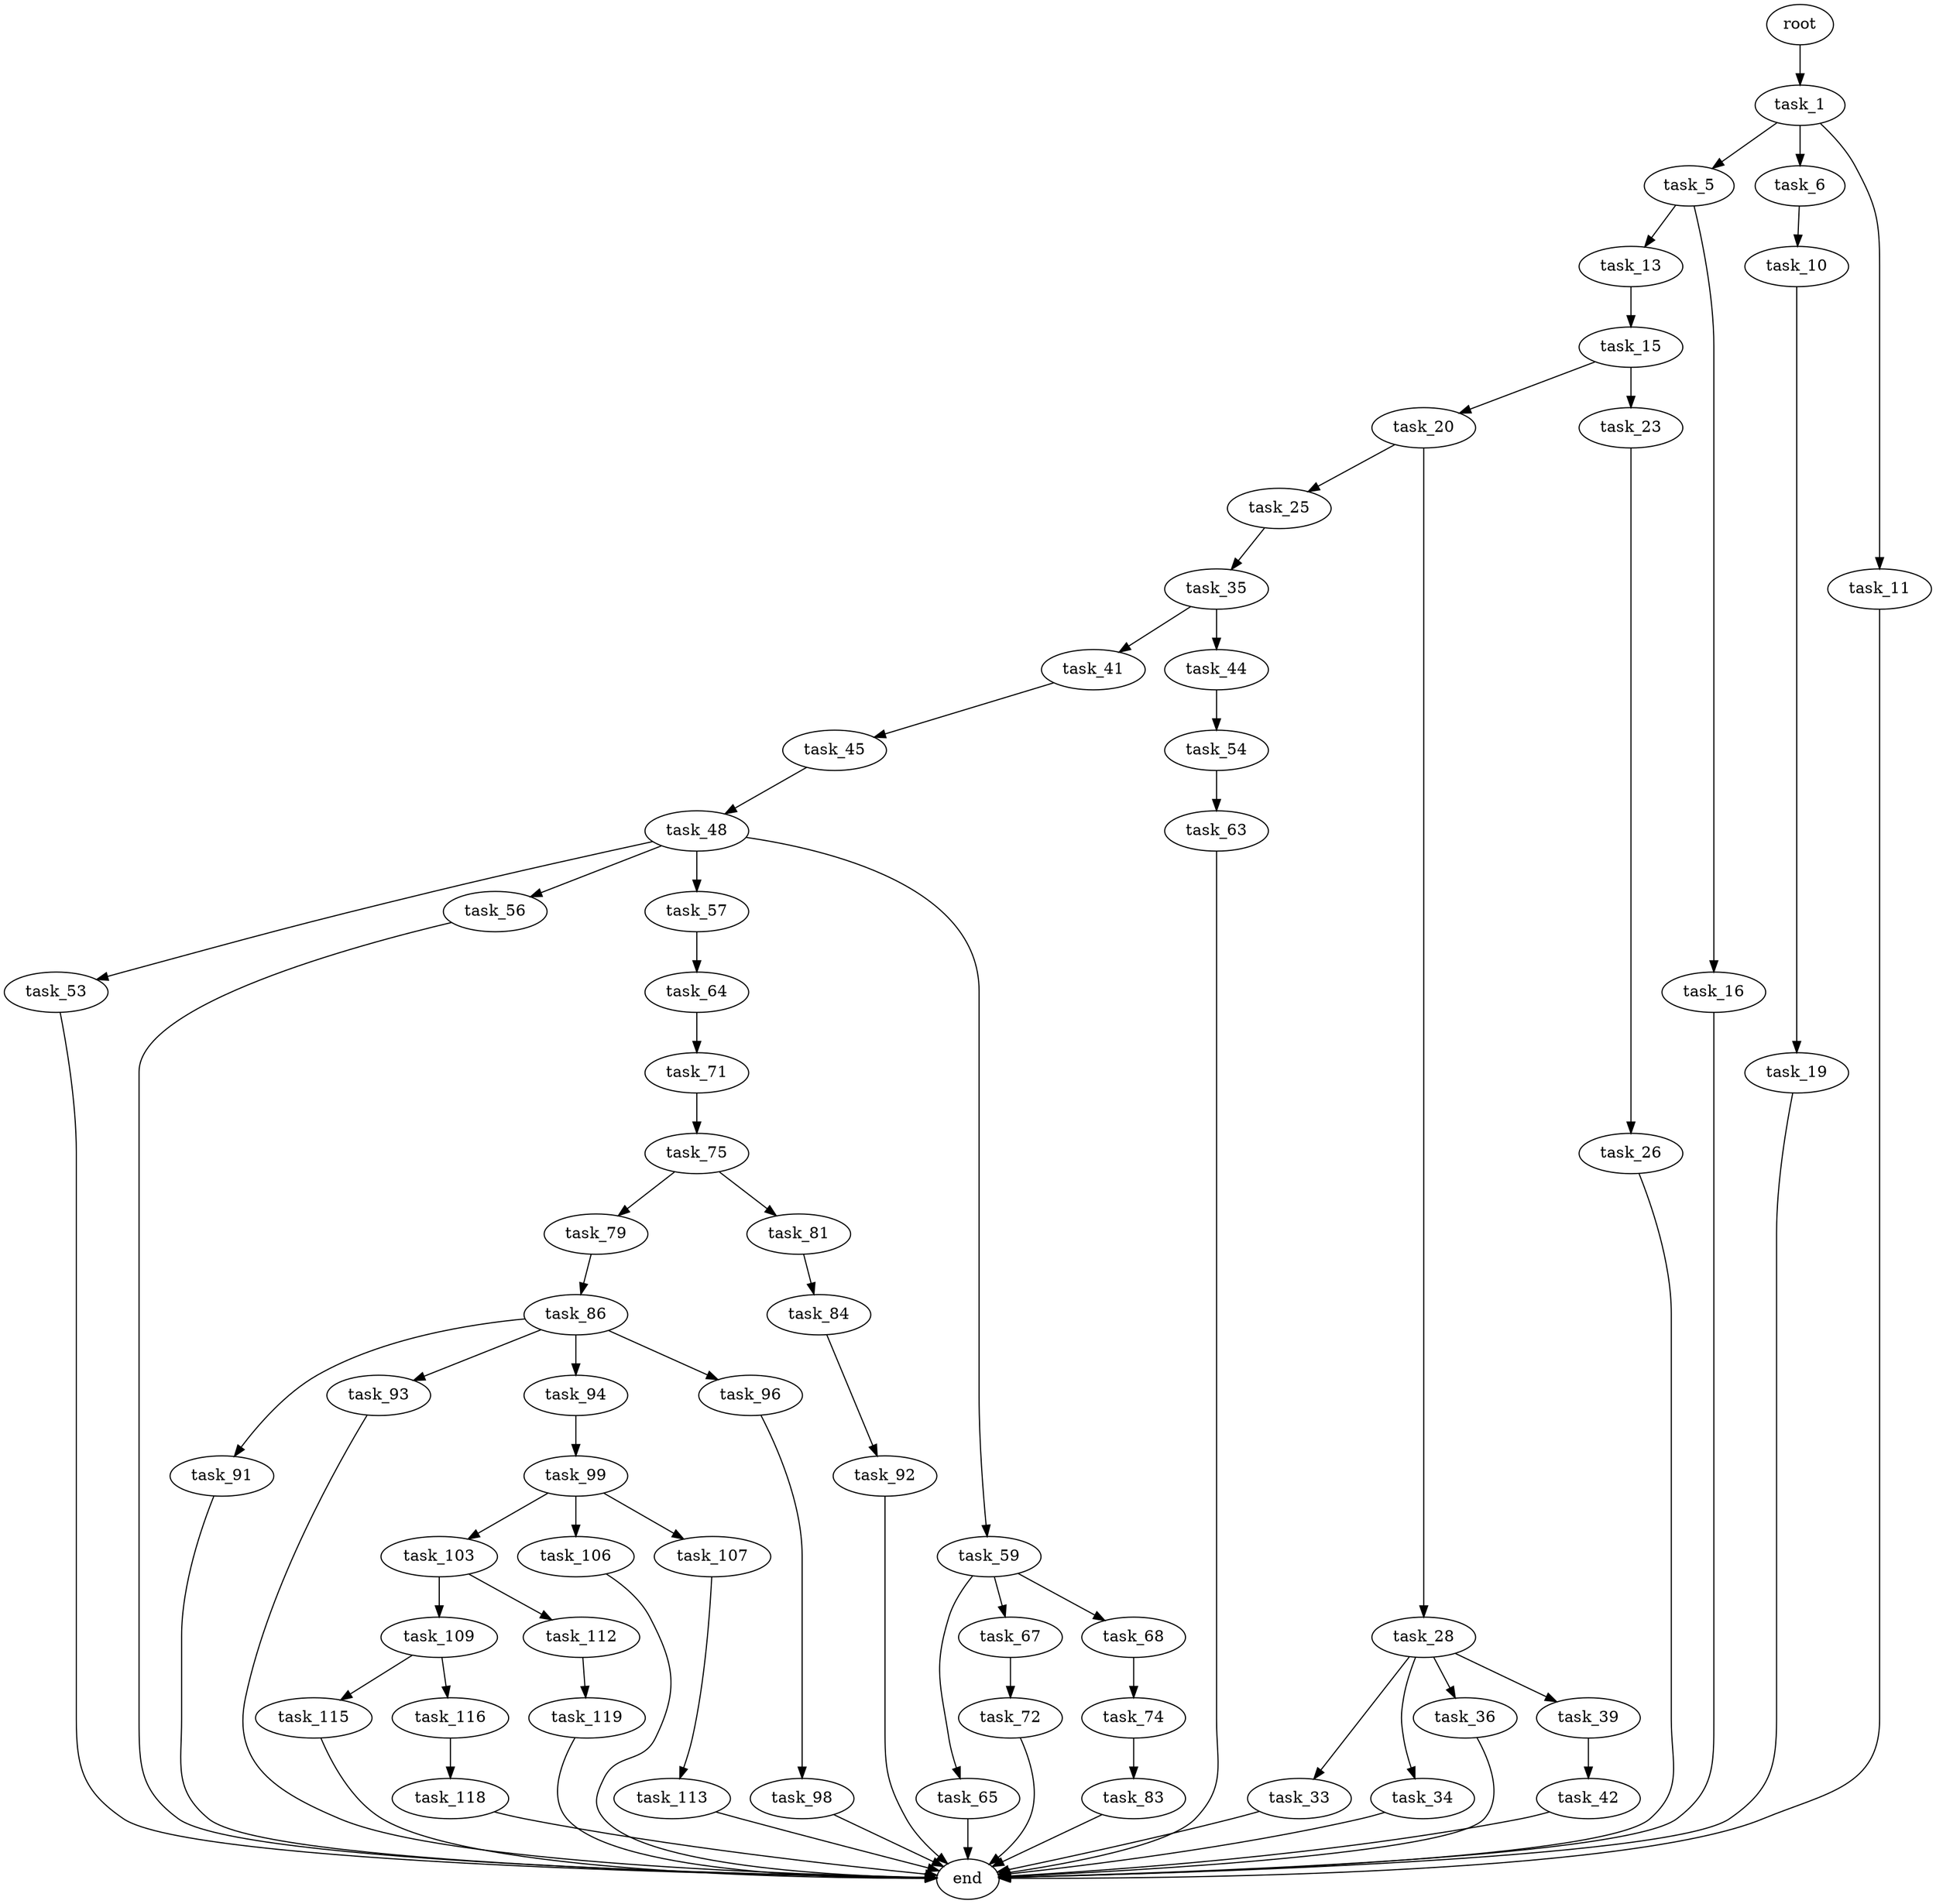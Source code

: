 digraph G {
  root [size="0.000000"];
  task_1 [size="482103191128.000000"];
  task_5 [size="8589934592.000000"];
  task_6 [size="822229050068.000000"];
  task_11 [size="368293445632.000000"];
  task_13 [size="37518408664.000000"];
  task_16 [size="202754712709.000000"];
  task_10 [size="231439402105.000000"];
  task_19 [size="46362881532.000000"];
  end [size="0.000000"];
  task_15 [size="282819126427.000000"];
  task_20 [size="134217728000.000000"];
  task_23 [size="702453236078.000000"];
  task_25 [size="15466944234.000000"];
  task_28 [size="8589934592.000000"];
  task_26 [size="4528522302.000000"];
  task_35 [size="134217728000.000000"];
  task_33 [size="510583599264.000000"];
  task_34 [size="773233648928.000000"];
  task_36 [size="8589934592.000000"];
  task_39 [size="11229073058.000000"];
  task_41 [size="26642868077.000000"];
  task_44 [size="549755813888.000000"];
  task_42 [size="8589934592.000000"];
  task_45 [size="107526570072.000000"];
  task_54 [size="111253655399.000000"];
  task_48 [size="368293445632.000000"];
  task_53 [size="368293445632.000000"];
  task_56 [size="302324246129.000000"];
  task_57 [size="24143999214.000000"];
  task_59 [size="9410074390.000000"];
  task_63 [size="549755813888.000000"];
  task_64 [size="782757789696.000000"];
  task_65 [size="374608229372.000000"];
  task_67 [size="20291106222.000000"];
  task_68 [size="8589934592.000000"];
  task_71 [size="4840887038.000000"];
  task_72 [size="231928233984.000000"];
  task_74 [size="68719476736.000000"];
  task_75 [size="41903937300.000000"];
  task_83 [size="134217728000.000000"];
  task_79 [size="231928233984.000000"];
  task_81 [size="49096492902.000000"];
  task_86 [size="782757789696.000000"];
  task_84 [size="5712769754.000000"];
  task_92 [size="177574766232.000000"];
  task_91 [size="782757789696.000000"];
  task_93 [size="13448921904.000000"];
  task_94 [size="4599505680.000000"];
  task_96 [size="1248605868.000000"];
  task_99 [size="368293445632.000000"];
  task_98 [size="68719476736.000000"];
  task_103 [size="1651980848.000000"];
  task_106 [size="134217728000.000000"];
  task_107 [size="160177059388.000000"];
  task_109 [size="4816136633.000000"];
  task_112 [size="16864008987.000000"];
  task_113 [size="52424660647.000000"];
  task_115 [size="3923065561.000000"];
  task_116 [size="1073741824000.000000"];
  task_119 [size="549755813888.000000"];
  task_118 [size="134217728000.000000"];

  root -> task_1 [size="1.000000"];
  task_1 -> task_5 [size="536870912.000000"];
  task_1 -> task_6 [size="536870912.000000"];
  task_1 -> task_11 [size="536870912.000000"];
  task_5 -> task_13 [size="33554432.000000"];
  task_5 -> task_16 [size="33554432.000000"];
  task_6 -> task_10 [size="838860800.000000"];
  task_11 -> end [size="1.000000"];
  task_13 -> task_15 [size="33554432.000000"];
  task_16 -> end [size="1.000000"];
  task_10 -> task_19 [size="209715200.000000"];
  task_19 -> end [size="1.000000"];
  task_15 -> task_20 [size="301989888.000000"];
  task_15 -> task_23 [size="301989888.000000"];
  task_20 -> task_25 [size="209715200.000000"];
  task_20 -> task_28 [size="209715200.000000"];
  task_23 -> task_26 [size="838860800.000000"];
  task_25 -> task_35 [size="75497472.000000"];
  task_28 -> task_33 [size="33554432.000000"];
  task_28 -> task_34 [size="33554432.000000"];
  task_28 -> task_36 [size="33554432.000000"];
  task_28 -> task_39 [size="33554432.000000"];
  task_26 -> end [size="1.000000"];
  task_35 -> task_41 [size="209715200.000000"];
  task_35 -> task_44 [size="209715200.000000"];
  task_33 -> end [size="1.000000"];
  task_34 -> end [size="1.000000"];
  task_36 -> end [size="1.000000"];
  task_39 -> task_42 [size="209715200.000000"];
  task_41 -> task_45 [size="679477248.000000"];
  task_44 -> task_54 [size="536870912.000000"];
  task_42 -> end [size="1.000000"];
  task_45 -> task_48 [size="75497472.000000"];
  task_54 -> task_63 [size="411041792.000000"];
  task_48 -> task_53 [size="411041792.000000"];
  task_48 -> task_56 [size="411041792.000000"];
  task_48 -> task_57 [size="411041792.000000"];
  task_48 -> task_59 [size="411041792.000000"];
  task_53 -> end [size="1.000000"];
  task_56 -> end [size="1.000000"];
  task_57 -> task_64 [size="679477248.000000"];
  task_59 -> task_65 [size="301989888.000000"];
  task_59 -> task_67 [size="301989888.000000"];
  task_59 -> task_68 [size="301989888.000000"];
  task_63 -> end [size="1.000000"];
  task_64 -> task_71 [size="679477248.000000"];
  task_65 -> end [size="1.000000"];
  task_67 -> task_72 [size="838860800.000000"];
  task_68 -> task_74 [size="33554432.000000"];
  task_71 -> task_75 [size="301989888.000000"];
  task_72 -> end [size="1.000000"];
  task_74 -> task_83 [size="134217728.000000"];
  task_75 -> task_79 [size="838860800.000000"];
  task_75 -> task_81 [size="838860800.000000"];
  task_83 -> end [size="1.000000"];
  task_79 -> task_86 [size="301989888.000000"];
  task_81 -> task_84 [size="209715200.000000"];
  task_86 -> task_91 [size="679477248.000000"];
  task_86 -> task_93 [size="679477248.000000"];
  task_86 -> task_94 [size="679477248.000000"];
  task_86 -> task_96 [size="679477248.000000"];
  task_84 -> task_92 [size="679477248.000000"];
  task_92 -> end [size="1.000000"];
  task_91 -> end [size="1.000000"];
  task_93 -> end [size="1.000000"];
  task_94 -> task_99 [size="209715200.000000"];
  task_96 -> task_98 [size="75497472.000000"];
  task_99 -> task_103 [size="411041792.000000"];
  task_99 -> task_106 [size="411041792.000000"];
  task_99 -> task_107 [size="411041792.000000"];
  task_98 -> end [size="1.000000"];
  task_103 -> task_109 [size="33554432.000000"];
  task_103 -> task_112 [size="33554432.000000"];
  task_106 -> end [size="1.000000"];
  task_107 -> task_113 [size="209715200.000000"];
  task_109 -> task_115 [size="209715200.000000"];
  task_109 -> task_116 [size="209715200.000000"];
  task_112 -> task_119 [size="679477248.000000"];
  task_113 -> end [size="1.000000"];
  task_115 -> end [size="1.000000"];
  task_116 -> task_118 [size="838860800.000000"];
  task_119 -> end [size="1.000000"];
  task_118 -> end [size="1.000000"];
}

